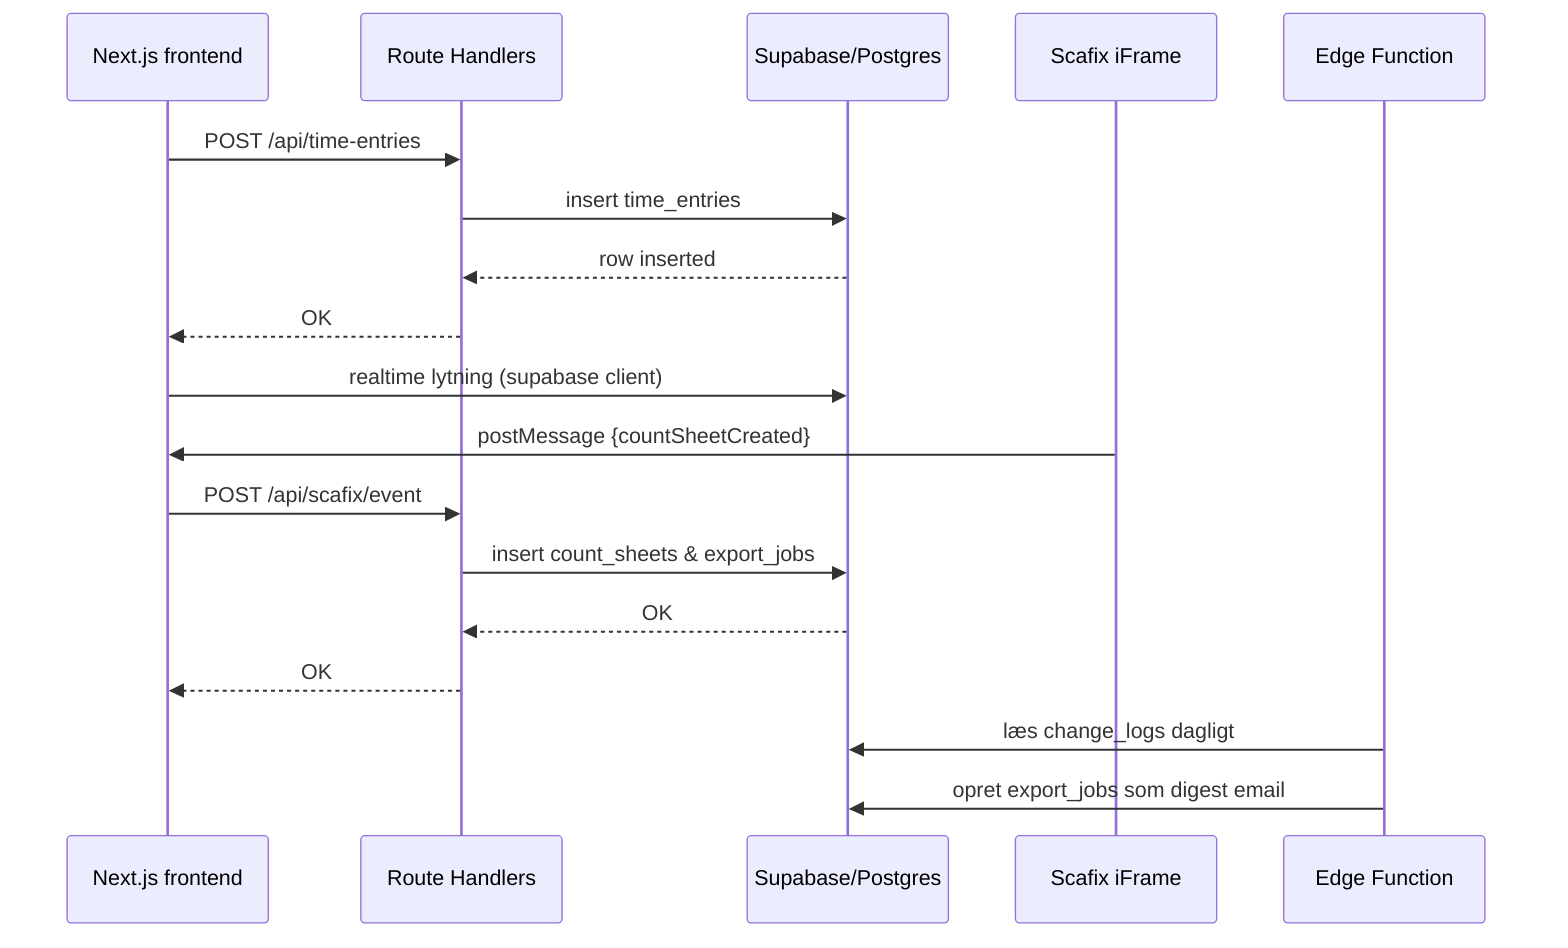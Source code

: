 %%{init: { 'theme': 'default' } }%%
sequenceDiagram
    participant UI as Next.js frontend
    participant API as Route Handlers
    participant DB as Supabase/Postgres
    participant Scafix as Scafix iFrame
    participant Worker as Edge Function

    UI->>API: POST /api/time-entries
    API->>DB: insert time_entries
    DB-->>API: row inserted
    API-->>UI: OK
    UI->>DB: realtime lytning (supabase client)
    Scafix->>UI: postMessage {countSheetCreated}
    UI->>API: POST /api/scafix/event
    API->>DB: insert count_sheets & export_jobs
    DB-->>API: OK
    API-->>UI: OK
    Worker->>DB: læs change_logs dagligt
    Worker->>DB: opret export_jobs som digest email